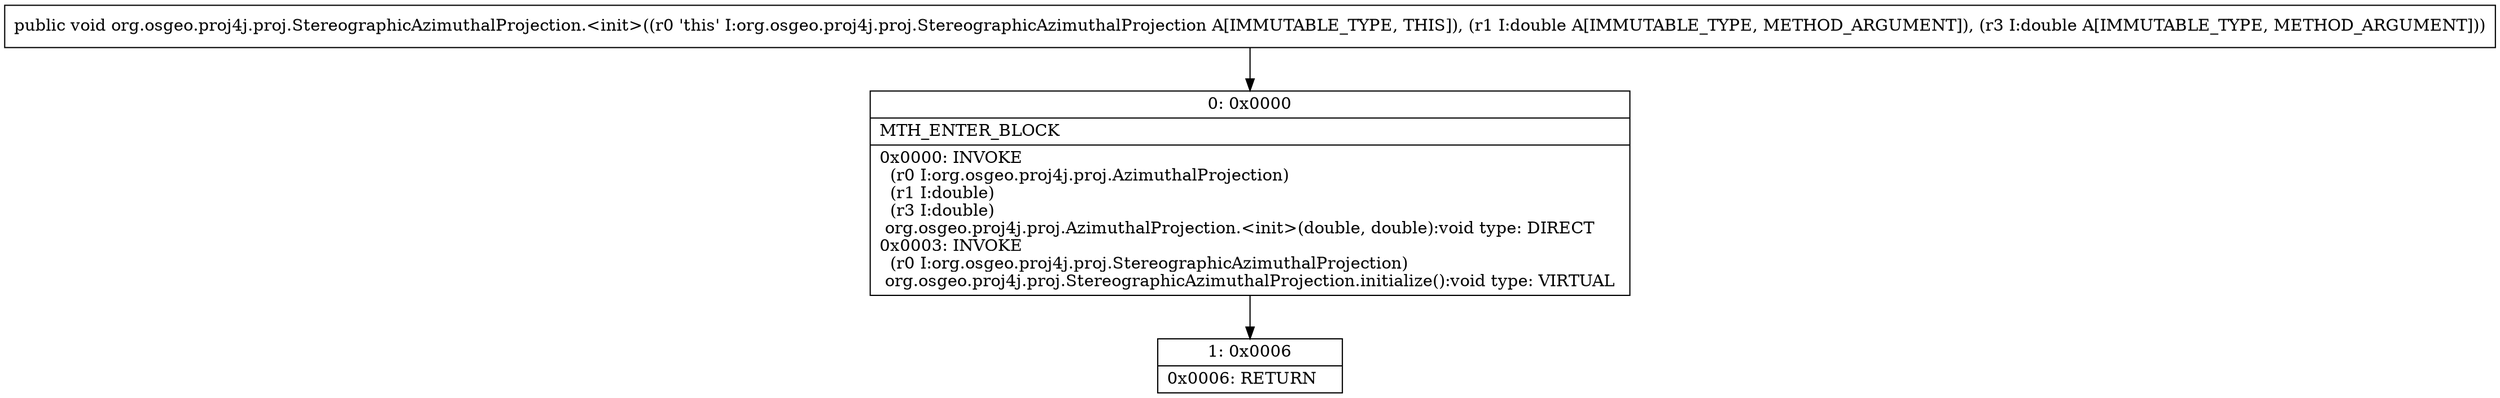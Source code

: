 digraph "CFG fororg.osgeo.proj4j.proj.StereographicAzimuthalProjection.\<init\>(DD)V" {
Node_0 [shape=record,label="{0\:\ 0x0000|MTH_ENTER_BLOCK\l|0x0000: INVOKE  \l  (r0 I:org.osgeo.proj4j.proj.AzimuthalProjection)\l  (r1 I:double)\l  (r3 I:double)\l org.osgeo.proj4j.proj.AzimuthalProjection.\<init\>(double, double):void type: DIRECT \l0x0003: INVOKE  \l  (r0 I:org.osgeo.proj4j.proj.StereographicAzimuthalProjection)\l org.osgeo.proj4j.proj.StereographicAzimuthalProjection.initialize():void type: VIRTUAL \l}"];
Node_1 [shape=record,label="{1\:\ 0x0006|0x0006: RETURN   \l}"];
MethodNode[shape=record,label="{public void org.osgeo.proj4j.proj.StereographicAzimuthalProjection.\<init\>((r0 'this' I:org.osgeo.proj4j.proj.StereographicAzimuthalProjection A[IMMUTABLE_TYPE, THIS]), (r1 I:double A[IMMUTABLE_TYPE, METHOD_ARGUMENT]), (r3 I:double A[IMMUTABLE_TYPE, METHOD_ARGUMENT])) }"];
MethodNode -> Node_0;
Node_0 -> Node_1;
}


